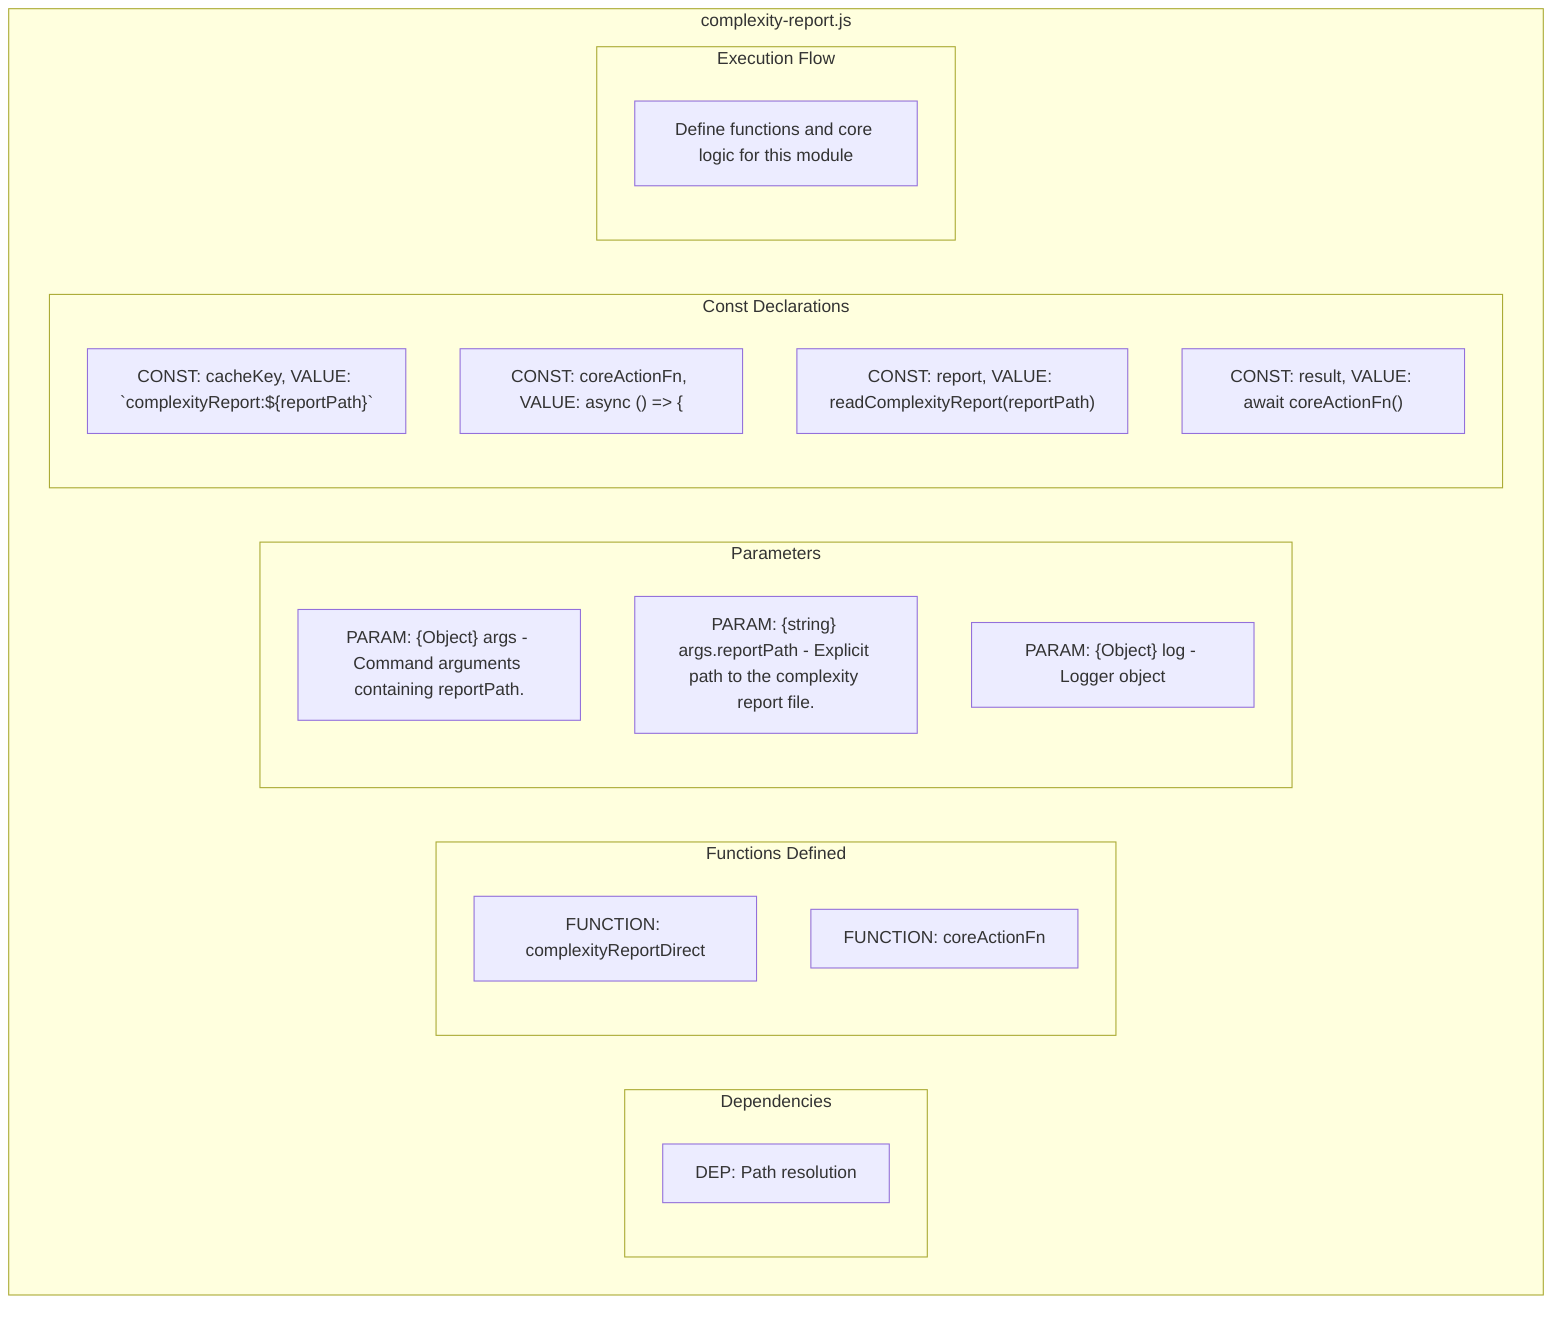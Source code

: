flowchart TB
    subgraph Dependencies["Dependencies"]
        D1["DEP: Path resolution"]
    end
    subgraph FunctionsDefined["Functions Defined"]
        FU1["FUNCTION: complexityReportDirect"]
        FU2["FUNCTION: coreActionFn"]
    end
    subgraph Parameters["Parameters"]
        P1["PARAM: {Object} args - Command arguments containing reportPath."]
        P2["PARAM: {string} args.reportPath - Explicit path to the complexity report file."]
        P3["PARAM: {Object} log - Logger object"]
    end
    subgraph Constants["Const Declarations"]
        C1["CONST: cacheKey, VALUE: `complexityReport:${reportPath}`"]
        C2["CONST: coreActionFn, VALUE: async () => {"]
        C3["CONST: report, VALUE: readComplexityReport(reportPath)"]
        C4["CONST: result, VALUE: await coreActionFn()"]
    end
    subgraph ExecutionFlow["Execution Flow"]
        FL1["Define functions and core logic for this module"]
    end
    subgraph FileName["complexity-report.js"]
        Dependencies
        FunctionsDefined
        Parameters
        Constants
        ExecutionFlow
    end